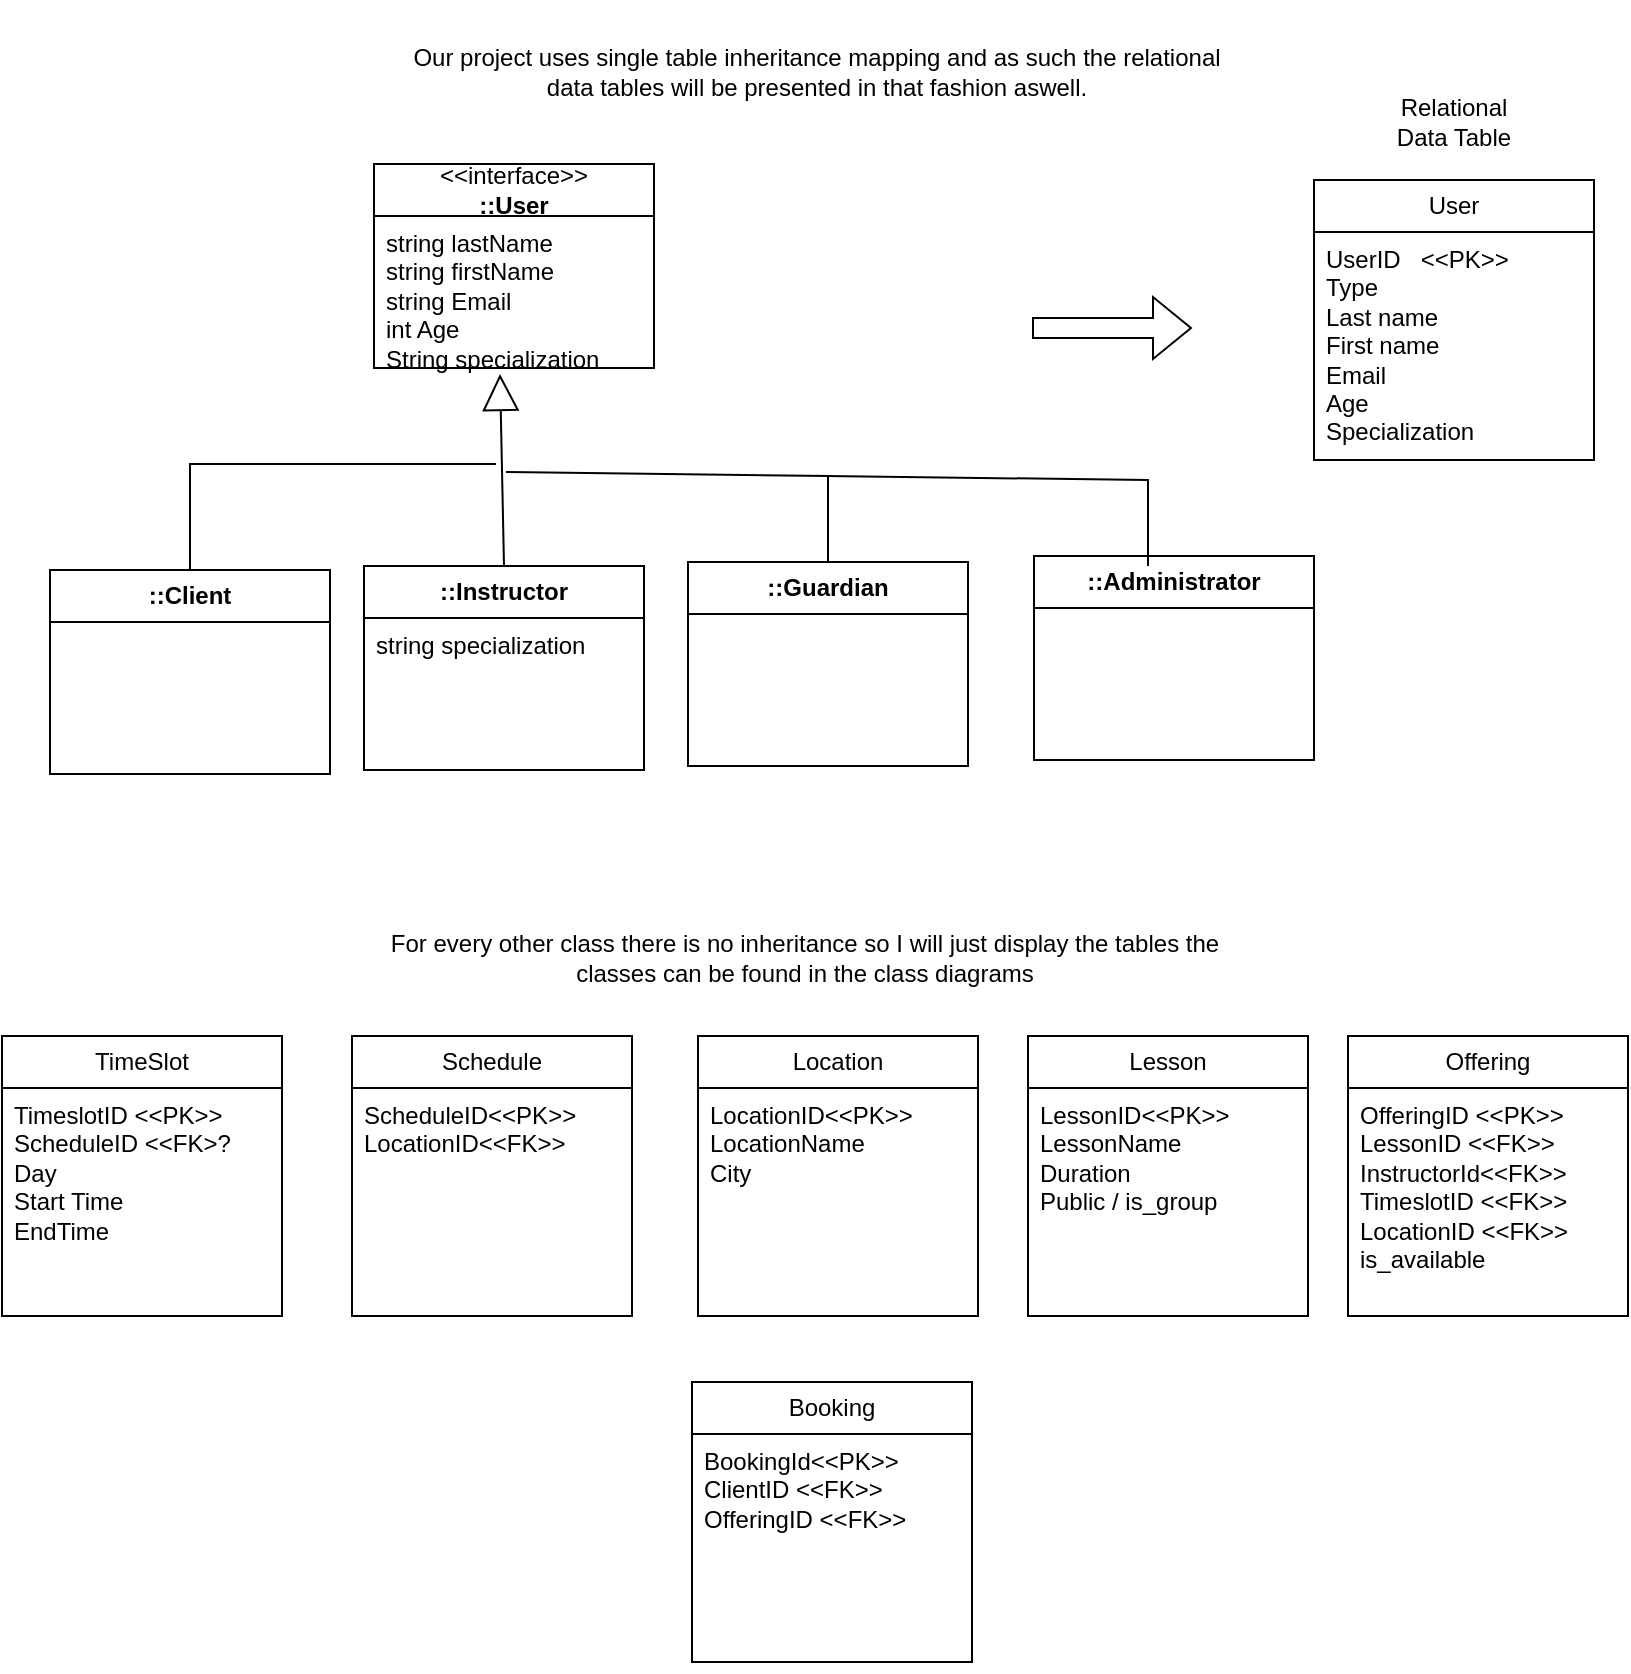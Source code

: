 <mxfile version="24.8.6">
  <diagram name="Page-1" id="zGTk6wpetBWKAOHbwKwr">
    <mxGraphModel dx="1678" dy="931" grid="0" gridSize="10" guides="1" tooltips="1" connect="1" arrows="1" fold="1" page="1" pageScale="1" pageWidth="850" pageHeight="1100" math="0" shadow="0">
      <root>
        <mxCell id="0" />
        <mxCell id="1" parent="0" />
        <mxCell id="_PxVnZW1iezcTUb5o3Xm-1" value="User" style="swimlane;fontStyle=0;childLayout=stackLayout;horizontal=1;startSize=26;fillColor=none;horizontalStack=0;resizeParent=1;resizeParentMax=0;resizeLast=0;collapsible=1;marginBottom=0;whiteSpace=wrap;html=1;" vertex="1" parent="1">
          <mxGeometry x="674" y="107" width="140" height="140" as="geometry" />
        </mxCell>
        <mxCell id="_PxVnZW1iezcTUb5o3Xm-2" value="UserID&amp;nbsp; &amp;nbsp;&amp;lt;&amp;lt;PK&amp;gt;&amp;gt;&lt;div&gt;Type&lt;/div&gt;&lt;div&gt;Last name&lt;/div&gt;&lt;div&gt;First name&lt;/div&gt;&lt;div&gt;Email&lt;/div&gt;&lt;div&gt;Age&lt;/div&gt;&lt;div&gt;Specialization&lt;/div&gt;" style="text;strokeColor=none;fillColor=none;align=left;verticalAlign=top;spacingLeft=4;spacingRight=4;overflow=hidden;rotatable=0;points=[[0,0.5],[1,0.5]];portConstraint=eastwest;whiteSpace=wrap;html=1;" vertex="1" parent="_PxVnZW1iezcTUb5o3Xm-1">
          <mxGeometry y="26" width="140" height="112" as="geometry" />
        </mxCell>
        <mxCell id="_PxVnZW1iezcTUb5o3Xm-4" value="+ field: type" style="text;strokeColor=none;fillColor=none;align=left;verticalAlign=top;spacingLeft=4;spacingRight=4;overflow=hidden;rotatable=0;points=[[0,0.5],[1,0.5]];portConstraint=eastwest;whiteSpace=wrap;html=1;" vertex="1" parent="_PxVnZW1iezcTUb5o3Xm-1">
          <mxGeometry y="138" width="140" height="2" as="geometry" />
        </mxCell>
        <mxCell id="_PxVnZW1iezcTUb5o3Xm-5" value="Our project uses single table inheritance mapping and as such the relational data tables will be presented in that fashion aswell." style="text;html=1;align=center;verticalAlign=middle;whiteSpace=wrap;rounded=0;" vertex="1" parent="1">
          <mxGeometry x="210" y="17" width="431" height="71" as="geometry" />
        </mxCell>
        <mxCell id="_PxVnZW1iezcTUb5o3Xm-6" value="&amp;lt;&amp;lt;interface&amp;gt;&amp;gt;&lt;div&gt;&lt;b&gt;::User&lt;/b&gt;&lt;/div&gt;" style="swimlane;fontStyle=0;childLayout=stackLayout;horizontal=1;startSize=26;fillColor=none;horizontalStack=0;resizeParent=1;resizeParentMax=0;resizeLast=0;collapsible=1;marginBottom=0;whiteSpace=wrap;html=1;" vertex="1" parent="1">
          <mxGeometry x="204" y="99" width="140" height="102" as="geometry" />
        </mxCell>
        <mxCell id="_PxVnZW1iezcTUb5o3Xm-8" value="string lastName&lt;div&gt;string firstName&lt;/div&gt;&lt;div&gt;string Email&lt;/div&gt;&lt;div&gt;int Age&lt;/div&gt;&lt;div&gt;String specialization&lt;/div&gt;" style="text;strokeColor=none;fillColor=none;align=left;verticalAlign=top;spacingLeft=4;spacingRight=4;overflow=hidden;rotatable=0;points=[[0,0.5],[1,0.5]];portConstraint=eastwest;whiteSpace=wrap;html=1;" vertex="1" parent="_PxVnZW1iezcTUb5o3Xm-6">
          <mxGeometry y="26" width="140" height="76" as="geometry" />
        </mxCell>
        <mxCell id="_PxVnZW1iezcTUb5o3Xm-9" value="&lt;div&gt;&lt;b&gt;::Client&lt;/b&gt;&lt;/div&gt;" style="swimlane;fontStyle=0;childLayout=stackLayout;horizontal=1;startSize=26;fillColor=none;horizontalStack=0;resizeParent=1;resizeParentMax=0;resizeLast=0;collapsible=1;marginBottom=0;whiteSpace=wrap;html=1;" vertex="1" parent="1">
          <mxGeometry x="42" y="302" width="140" height="102" as="geometry" />
        </mxCell>
        <mxCell id="_PxVnZW1iezcTUb5o3Xm-11" value="&lt;b&gt;::Instructor&lt;/b&gt;" style="swimlane;fontStyle=0;childLayout=stackLayout;horizontal=1;startSize=26;fillColor=none;horizontalStack=0;resizeParent=1;resizeParentMax=0;resizeLast=0;collapsible=1;marginBottom=0;whiteSpace=wrap;html=1;" vertex="1" parent="1">
          <mxGeometry x="199" y="300" width="140" height="102" as="geometry" />
        </mxCell>
        <mxCell id="_PxVnZW1iezcTUb5o3Xm-12" value="string specialization" style="text;strokeColor=none;fillColor=none;align=left;verticalAlign=top;spacingLeft=4;spacingRight=4;overflow=hidden;rotatable=0;points=[[0,0.5],[1,0.5]];portConstraint=eastwest;whiteSpace=wrap;html=1;" vertex="1" parent="_PxVnZW1iezcTUb5o3Xm-11">
          <mxGeometry y="26" width="140" height="76" as="geometry" />
        </mxCell>
        <mxCell id="_PxVnZW1iezcTUb5o3Xm-13" value="&lt;b&gt;::Guardian&lt;/b&gt;" style="swimlane;fontStyle=0;childLayout=stackLayout;horizontal=1;startSize=26;fillColor=none;horizontalStack=0;resizeParent=1;resizeParentMax=0;resizeLast=0;collapsible=1;marginBottom=0;whiteSpace=wrap;html=1;" vertex="1" parent="1">
          <mxGeometry x="361" y="298" width="140" height="102" as="geometry" />
        </mxCell>
        <mxCell id="_PxVnZW1iezcTUb5o3Xm-15" value="&lt;b&gt;::Administrator&lt;/b&gt;" style="swimlane;fontStyle=0;childLayout=stackLayout;horizontal=1;startSize=26;fillColor=none;horizontalStack=0;resizeParent=1;resizeParentMax=0;resizeLast=0;collapsible=1;marginBottom=0;whiteSpace=wrap;html=1;" vertex="1" parent="1">
          <mxGeometry x="534" y="295" width="140" height="102" as="geometry" />
        </mxCell>
        <mxCell id="_PxVnZW1iezcTUb5o3Xm-18" value="" style="endArrow=block;endSize=16;endFill=0;html=1;rounded=0;exitX=0.5;exitY=0;exitDx=0;exitDy=0;" edge="1" parent="1" source="_PxVnZW1iezcTUb5o3Xm-11">
          <mxGeometry width="160" relative="1" as="geometry">
            <mxPoint x="100" y="257" as="sourcePoint" />
            <mxPoint x="267" y="204" as="targetPoint" />
          </mxGeometry>
        </mxCell>
        <mxCell id="_PxVnZW1iezcTUb5o3Xm-21" value="" style="endArrow=none;html=1;rounded=0;exitX=0.5;exitY=0;exitDx=0;exitDy=0;" edge="1" parent="1" source="_PxVnZW1iezcTUb5o3Xm-13">
          <mxGeometry width="50" height="50" relative="1" as="geometry">
            <mxPoint x="399" y="340" as="sourcePoint" />
            <mxPoint x="270" y="253" as="targetPoint" />
            <Array as="points">
              <mxPoint x="431" y="255" />
            </Array>
          </mxGeometry>
        </mxCell>
        <mxCell id="_PxVnZW1iezcTUb5o3Xm-22" value="" style="endArrow=none;html=1;rounded=0;exitX=0.5;exitY=0;exitDx=0;exitDy=0;" edge="1" parent="1">
          <mxGeometry width="50" height="50" relative="1" as="geometry">
            <mxPoint x="591" y="300" as="sourcePoint" />
            <mxPoint x="430" y="255" as="targetPoint" />
            <Array as="points">
              <mxPoint x="591" y="257" />
            </Array>
          </mxGeometry>
        </mxCell>
        <mxCell id="_PxVnZW1iezcTUb5o3Xm-23" value="" style="endArrow=none;html=1;rounded=0;entryX=0.5;entryY=0;entryDx=0;entryDy=0;" edge="1" parent="1" target="_PxVnZW1iezcTUb5o3Xm-9">
          <mxGeometry width="50" height="50" relative="1" as="geometry">
            <mxPoint x="265" y="249" as="sourcePoint" />
            <mxPoint x="46.5" y="184" as="targetPoint" />
            <Array as="points">
              <mxPoint x="112" y="249" />
            </Array>
          </mxGeometry>
        </mxCell>
        <mxCell id="_PxVnZW1iezcTUb5o3Xm-24" value="" style="shape=flexArrow;endArrow=classic;html=1;rounded=0;" edge="1" parent="1">
          <mxGeometry width="50" height="50" relative="1" as="geometry">
            <mxPoint x="533" y="181" as="sourcePoint" />
            <mxPoint x="613" y="181" as="targetPoint" />
          </mxGeometry>
        </mxCell>
        <mxCell id="_PxVnZW1iezcTUb5o3Xm-25" value="Relational Data Table" style="text;html=1;align=center;verticalAlign=middle;whiteSpace=wrap;rounded=0;" vertex="1" parent="1">
          <mxGeometry x="714" y="63" width="60" height="30" as="geometry" />
        </mxCell>
        <mxCell id="_PxVnZW1iezcTUb5o3Xm-26" value="For every other class there is no inheritance so I will just display the tables the classes can be found in the class diagrams" style="text;html=1;align=center;verticalAlign=middle;whiteSpace=wrap;rounded=0;" vertex="1" parent="1">
          <mxGeometry x="204" y="460" width="431" height="71" as="geometry" />
        </mxCell>
        <mxCell id="_PxVnZW1iezcTUb5o3Xm-27" value="TimeSlot" style="swimlane;fontStyle=0;childLayout=stackLayout;horizontal=1;startSize=26;fillColor=none;horizontalStack=0;resizeParent=1;resizeParentMax=0;resizeLast=0;collapsible=1;marginBottom=0;whiteSpace=wrap;html=1;" vertex="1" parent="1">
          <mxGeometry x="18" y="535" width="140" height="140" as="geometry" />
        </mxCell>
        <mxCell id="_PxVnZW1iezcTUb5o3Xm-28" value="TimeslotID &amp;lt;&amp;lt;PK&amp;gt;&amp;gt;&lt;div&gt;ScheduleID &amp;lt;&amp;lt;FK&amp;gt;?&lt;/div&gt;&lt;div&gt;Day&lt;/div&gt;&lt;div&gt;Start Time&lt;/div&gt;&lt;div&gt;EndTime&lt;/div&gt;" style="text;strokeColor=none;fillColor=none;align=left;verticalAlign=top;spacingLeft=4;spacingRight=4;overflow=hidden;rotatable=0;points=[[0,0.5],[1,0.5]];portConstraint=eastwest;whiteSpace=wrap;html=1;" vertex="1" parent="_PxVnZW1iezcTUb5o3Xm-27">
          <mxGeometry y="26" width="140" height="112" as="geometry" />
        </mxCell>
        <mxCell id="_PxVnZW1iezcTUb5o3Xm-29" value="+ field: type" style="text;strokeColor=none;fillColor=none;align=left;verticalAlign=top;spacingLeft=4;spacingRight=4;overflow=hidden;rotatable=0;points=[[0,0.5],[1,0.5]];portConstraint=eastwest;whiteSpace=wrap;html=1;" vertex="1" parent="_PxVnZW1iezcTUb5o3Xm-27">
          <mxGeometry y="138" width="140" height="2" as="geometry" />
        </mxCell>
        <mxCell id="_PxVnZW1iezcTUb5o3Xm-30" value="Schedule" style="swimlane;fontStyle=0;childLayout=stackLayout;horizontal=1;startSize=26;fillColor=none;horizontalStack=0;resizeParent=1;resizeParentMax=0;resizeLast=0;collapsible=1;marginBottom=0;whiteSpace=wrap;html=1;" vertex="1" parent="1">
          <mxGeometry x="193" y="535" width="140" height="140" as="geometry" />
        </mxCell>
        <mxCell id="_PxVnZW1iezcTUb5o3Xm-31" value="ScheduleID&amp;lt;&amp;lt;PK&amp;gt;&amp;gt;&lt;div&gt;LocationID&amp;lt;&amp;lt;FK&amp;gt;&amp;gt;&lt;span style=&quot;color: rgba(0, 0, 0, 0); font-family: monospace; font-size: 0px; text-wrap-mode: nowrap; background-color: initial;&quot;&gt;%3CmxGraphModel%3E%3Croot%3E%3CmxCell%20id%3D%220%22%2F%3E%3CmxCell%20id%3D%221%22%20parent%3D%220%22%2F%3E%3CmxCell%20id%3D%222%22%20value%3D%22TimeSlot%22%20style%3D%22swimlane%3BfontStyle%3D0%3BchildLayout%3DstackLayout%3Bhorizontal%3D1%3BstartSize%3D26%3BfillColor%3Dnone%3BhorizontalStack%3D0%3BresizeParent%3D1%3BresizeParentMax%3D0%3BresizeLast%3D0%3Bcollapsible%3D1%3BmarginBottom%3D0%3BwhiteSpace%3Dwrap%3Bhtml%3D1%3B%22%20vertex%3D%221%22%20parent%3D%221%22%3E%3CmxGeometry%20x%3D%2218%22%20y%3D%22535%22%20width%3D%22140%22%20height%3D%22140%22%20as%3D%22geometry%22%2F%3E%3C%2FmxCell%3E%3CmxCell%20id%3D%223%22%20value%3D%22TimeslotID%20%26amp%3Blt%3B%26amp%3Blt%3BPK%26amp%3Bgt%3B%26amp%3Bgt%3B%26lt%3Bdiv%26gt%3BScheduleID%20%26amp%3Blt%3B%26amp%3Blt%3BFK%26amp%3Bgt%3B%3F%26lt%3B%2Fdiv%26gt%3B%26lt%3Bdiv%26gt%3BDay%26lt%3B%2Fdiv%26gt%3B%26lt%3Bdiv%26gt%3BStart%20Time%26lt%3B%2Fdiv%26gt%3B%26lt%3Bdiv%26gt%3BEndTime%26lt%3B%2Fdiv%26gt%3B%22%20style%3D%22text%3BstrokeColor%3Dnone%3BfillColor%3Dnone%3Balign%3Dleft%3BverticalAlign%3Dtop%3BspacingLeft%3D4%3BspacingRight%3D4%3Boverflow%3Dhidden%3Brotatable%3D0%3Bpoints%3D%5B%5B0%2C0.5%5D%2C%5B1%2C0.5%5D%5D%3BportConstraint%3Deastwest%3BwhiteSpace%3Dwrap%3Bhtml%3D1%3B%22%20vertex%3D%221%22%20parent%3D%222%22%3E%3CmxGeometry%20y%3D%2226%22%20width%3D%22140%22%20height%3D%22112%22%20as%3D%22geometry%22%2F%3E%3C%2FmxCell%3E%3CmxCell%20id%3D%224%22%20value%3D%22%2B%20field%3A%20type%22%20style%3D%22text%3BstrokeColor%3Dnone%3BfillColor%3Dnone%3Balign%3Dleft%3BverticalAlign%3Dtop%3BspacingLeft%3D4%3BspacingRight%3D4%3Boverflow%3Dhidden%3Brotatable%3D0%3Bpoints%3D%5B%5B0%2C0.5%5D%2C%5B1%2C0.5%5D%5D%3BportConstraint%3Deastwest%3BwhiteSpace%3Dwrap%3Bhtml%3D1%3B%22%20vertex%3D%221%22%20parent%3D%222%22%3E%3CmxGeometry%20y%3D%22138%22%20width%3D%22140%22%20height%3D%222%22%20as%3D%22geometry%22%2F%3E%3C%2FmxCell%3E%3C%2Froot%3E%3C%2FmxGraphModel%3E&lt;/span&gt;&lt;/div&gt;" style="text;strokeColor=none;fillColor=none;align=left;verticalAlign=top;spacingLeft=4;spacingRight=4;overflow=hidden;rotatable=0;points=[[0,0.5],[1,0.5]];portConstraint=eastwest;whiteSpace=wrap;html=1;" vertex="1" parent="_PxVnZW1iezcTUb5o3Xm-30">
          <mxGeometry y="26" width="140" height="112" as="geometry" />
        </mxCell>
        <mxCell id="_PxVnZW1iezcTUb5o3Xm-32" value="+ field: type" style="text;strokeColor=none;fillColor=none;align=left;verticalAlign=top;spacingLeft=4;spacingRight=4;overflow=hidden;rotatable=0;points=[[0,0.5],[1,0.5]];portConstraint=eastwest;whiteSpace=wrap;html=1;" vertex="1" parent="_PxVnZW1iezcTUb5o3Xm-30">
          <mxGeometry y="138" width="140" height="2" as="geometry" />
        </mxCell>
        <mxCell id="_PxVnZW1iezcTUb5o3Xm-33" value="Location" style="swimlane;fontStyle=0;childLayout=stackLayout;horizontal=1;startSize=26;fillColor=none;horizontalStack=0;resizeParent=1;resizeParentMax=0;resizeLast=0;collapsible=1;marginBottom=0;whiteSpace=wrap;html=1;" vertex="1" parent="1">
          <mxGeometry x="366" y="535" width="140" height="140" as="geometry" />
        </mxCell>
        <mxCell id="_PxVnZW1iezcTUb5o3Xm-34" value="LocationID&amp;lt;&amp;lt;PK&amp;gt;&amp;gt;&lt;div&gt;LocationName&lt;/div&gt;&lt;div&gt;City&lt;span style=&quot;color: rgba(0, 0, 0, 0); font-family: monospace; font-size: 0px; text-wrap-mode: nowrap; background-color: initial;&quot;&gt;%3CmxGraphModel%3E%3Croot%3E%3CmxCell%20id%3D%220%22%2F%3E%3CmxCell%20id%3D%221%22%20parent%3D%220%22%2F%3E%3CmxCell%20id%3D%222%22%20value%3D%22TimeSlot%22%20style%3D%22swimlane%3BfontStyle%3D0%3BchildLayout%3DstackLayout%3Bhorizontal%3D1%3BstartSize%3D26%3BfillColor%3Dnone%3BhorizontalStack%3D0%3BresizeParent%3D1%3BresizeParentMax%3D0%3BresizeLast%3D0%3Bcollapsible%3D1%3BmarginBottom%3D0%3BwhiteSpace%3Dwrap%3Bhtml%3D1%3B%22%20vertex%3D%221%22%20parent%3D%221%22%3E%3CmxGeometry%20x%3D%2218%22%20y%3D%22535%22%20width%3D%22140%22%20height%3D%22140%22%20as%3D%22geometry%22%2F%3E%3C%2FmxCell%3E%3CmxCell%20id%3D%223%22%20value%3D%22TimeslotID%20%26amp%3Blt%3B%26amp%3Blt%3BPK%26amp%3Bgt%3B%26amp%3Bgt%3B%26lt%3Bdiv%26gt%3BScheduleID%20%26amp%3Blt%3B%26amp%3Blt%3BFK%26amp%3Bgt%3B%3F%26lt%3B%2Fdiv%26gt%3B%26lt%3Bdiv%26gt%3BDay%26lt%3B%2Fdiv%26gt%3B%26lt%3Bdiv%26gt%3BStart%20Time%26lt%3B%2Fdiv%26gt%3B%26lt%3Bdiv%26gt%3BEndTime%26lt%3B%2Fdiv%26gt%3B%22%20style%3D%22text%3BstrokeColor%3Dnone%3BfillColor%3Dnone%3Balign%3Dleft%3BverticalAlign%3Dtop%3BspacingLeft%3D4%3BspacingRight%3D4%3Boverflow%3Dhidden%3Brotatable%3D0%3Bpoints%3D%5B%5B0%2C0.5%5D%2C%5B1%2C0.5%5D%5D%3BportConstraint%3Deastwest%3BwhiteSpace%3Dwrap%3Bhtml%3D1%3B%22%20vertex%3D%221%22%20parent%3D%222%22%3E%3CmxGeometry%20y%3D%2226%22%20width%3D%22140%22%20height%3D%22112%22%20as%3D%22geometry%22%2F%3E%3C%2FmxCell%3E%3CmxCell%20id%3D%224%22%20value%3D%22%2B%20field%3A%20type%22%20style%3D%22text%3BstrokeColor%3Dnone%3BfillColor%3Dnone%3Balign%3Dleft%3BverticalAlign%3Dtop%3BspacingLeft%3D4%3BspacingRight%3D4%3Boverflow%3Dhidden%3Brotatable%3D0%3Bpoints%3D%5B%5B0%2C0.5%5D%2C%5B1%2C0.5%5D%5D%3BportConstraint%3Deastwest%3BwhiteSpace%3Dwrap%3Bhtml%3D1%3B%22%20vertex%3D%221%22%20parent%3D%222%22%3E%3CmxGeometry%20y%3D%22138%22%20width%3D%22140%22%20height%3D%222%22%20as%3D%22geometry%22%2F%3E%3C%2FmxCell%3E%3C%2Froot%3E%3C%2FmxGraphModel%3E&lt;/span&gt;&lt;/div&gt;" style="text;strokeColor=none;fillColor=none;align=left;verticalAlign=top;spacingLeft=4;spacingRight=4;overflow=hidden;rotatable=0;points=[[0,0.5],[1,0.5]];portConstraint=eastwest;whiteSpace=wrap;html=1;" vertex="1" parent="_PxVnZW1iezcTUb5o3Xm-33">
          <mxGeometry y="26" width="140" height="112" as="geometry" />
        </mxCell>
        <mxCell id="_PxVnZW1iezcTUb5o3Xm-35" value="+ field: type" style="text;strokeColor=none;fillColor=none;align=left;verticalAlign=top;spacingLeft=4;spacingRight=4;overflow=hidden;rotatable=0;points=[[0,0.5],[1,0.5]];portConstraint=eastwest;whiteSpace=wrap;html=1;" vertex="1" parent="_PxVnZW1iezcTUb5o3Xm-33">
          <mxGeometry y="138" width="140" height="2" as="geometry" />
        </mxCell>
        <mxCell id="_PxVnZW1iezcTUb5o3Xm-36" value="Lesson" style="swimlane;fontStyle=0;childLayout=stackLayout;horizontal=1;startSize=26;fillColor=none;horizontalStack=0;resizeParent=1;resizeParentMax=0;resizeLast=0;collapsible=1;marginBottom=0;whiteSpace=wrap;html=1;" vertex="1" parent="1">
          <mxGeometry x="531" y="535" width="140" height="140" as="geometry" />
        </mxCell>
        <mxCell id="_PxVnZW1iezcTUb5o3Xm-37" value="LessonID&amp;lt;&amp;lt;PK&amp;gt;&amp;gt;&lt;div&gt;LessonName&lt;/div&gt;&lt;div&gt;Duration&lt;/div&gt;&lt;div&gt;Public / is_group&lt;span style=&quot;color: rgba(0, 0, 0, 0); font-family: monospace; font-size: 0px; text-wrap-mode: nowrap; background-color: initial;&quot;&gt;%3CmxGraphModel%3E%3Croot%3E%3CmxCell%20id%3D%220%22%2F%3E%3CmxCell%20id%3D%221%22%20parent%3D%220%22%2F%3E%3CmxCell%20id%3D%222%22%20value%3D%22TimeSlot%22%20style%3D%22swimlane%3BfontStyle%3D0%3BchildLayout%3DstackLayout%3Bhorizontal%3D1%3BstartSize%3D26%3BfillColor%3Dnone%3BhorizontalStack%3D0%3BresizeParent%3D1%3BresizeParentMax%3D0%3BresizeLast%3D0%3Bcollapsible%3D1%3BmarginBottom%3D0%3BwhiteSpace%3Dwrap%3Bhtml%3D1%3B%22%20vertex%3D%221%22%20parent%3D%221%22%3E%3CmxGeometry%20x%3D%2218%22%20y%3D%22535%22%20width%3D%22140%22%20height%3D%22140%22%20as%3D%22geometry%22%2F%3E%3C%2FmxCell%3E%3CmxCell%20id%3D%223%22%20value%3D%22TimeslotID%20%26amp%3Blt%3B%26amp%3Blt%3BPK%26amp%3Bgt%3B%26amp%3Bgt%3B%26lt%3Bdiv%26gt%3BScheduleID%20%26amp%3Blt%3B%26amp%3Blt%3BFK%26amp%3Bgt%3B%3F%26lt%3B%2Fdiv%26gt%3B%26lt%3Bdiv%26gt%3BDay%26lt%3B%2Fdiv%26gt%3B%26lt%3Bdiv%26gt%3BStart%20Time%26lt%3B%2Fdiv%26gt%3B%26lt%3Bdiv%26gt%3BEndTime%26lt%3B%2Fdiv%26gt%3B%22%20style%3D%22text%3BstrokeColor%3Dnone%3BfillColor%3Dnone%3Balign%3Dleft%3BverticalAlign%3Dtop%3BspacingLeft%3D4%3BspacingRight%3D4%3Boverflow%3Dhidden%3Brotatable%3D0%3Bpoints%3D%5B%5B0%2C0.5%5D%2C%5B1%2C0.5%5D%5D%3BportConstraint%3Deastwest%3BwhiteSpace%3Dwrap%3Bhtml%3D1%3B%22%20vertex%3D%221%22%20parent%3D%222%22%3E%3CmxGeometry%20y%3D%2226%22%20width%3D%22140%22%20height%3D%22112%22%20as%3D%22geometry%22%2F%3E%3C%2FmxCell%3E%3CmxCell%20id%3D%224%22%20value%3D%22%2B%20field%3A%20type%22%20style%3D%22text%3BstrokeColor%3Dnone%3BfillColor%3Dnone%3Balign%3Dleft%3BverticalAlign%3Dtop%3BspacingLeft%3D4%3BspacingRight%3D4%3Boverflow%3Dhidden%3Brotatable%3D0%3Bpoints%3D%5B%5B0%2C0.5%5D%2C%5B1%2C0.5%5D%5D%3BportConstraint%3Deastwest%3BwhiteSpace%3Dwrap%3Bhtml%3D1%3B%22%20vertex%3D%221%22%20parent%3D%222%22%3E%3CmxGeometry%20y%3D%22138%22%20width%3D%22140%22%20height%3D%222%22%20as%3D%22geometry%22%2F%3E%3C%2FmxCell%3E%3C%2Froot%3E%3C%2FmxGraphModel%3E&lt;/span&gt;&lt;/div&gt;" style="text;strokeColor=none;fillColor=none;align=left;verticalAlign=top;spacingLeft=4;spacingRight=4;overflow=hidden;rotatable=0;points=[[0,0.5],[1,0.5]];portConstraint=eastwest;whiteSpace=wrap;html=1;" vertex="1" parent="_PxVnZW1iezcTUb5o3Xm-36">
          <mxGeometry y="26" width="140" height="112" as="geometry" />
        </mxCell>
        <mxCell id="_PxVnZW1iezcTUb5o3Xm-38" value="+ field: type" style="text;strokeColor=none;fillColor=none;align=left;verticalAlign=top;spacingLeft=4;spacingRight=4;overflow=hidden;rotatable=0;points=[[0,0.5],[1,0.5]];portConstraint=eastwest;whiteSpace=wrap;html=1;" vertex="1" parent="_PxVnZW1iezcTUb5o3Xm-36">
          <mxGeometry y="138" width="140" height="2" as="geometry" />
        </mxCell>
        <mxCell id="_PxVnZW1iezcTUb5o3Xm-39" value="Offering" style="swimlane;fontStyle=0;childLayout=stackLayout;horizontal=1;startSize=26;fillColor=none;horizontalStack=0;resizeParent=1;resizeParentMax=0;resizeLast=0;collapsible=1;marginBottom=0;whiteSpace=wrap;html=1;" vertex="1" parent="1">
          <mxGeometry x="691" y="535" width="140" height="140" as="geometry" />
        </mxCell>
        <mxCell id="_PxVnZW1iezcTUb5o3Xm-40" value="OfferingID &amp;lt;&amp;lt;PK&amp;gt;&amp;gt;&lt;div&gt;LessonID &amp;lt;&amp;lt;FK&amp;gt;&amp;gt;&lt;/div&gt;&lt;div&gt;InstructorId&amp;lt;&amp;lt;FK&amp;gt;&amp;gt;&lt;/div&gt;&lt;div&gt;TimeslotID &amp;lt;&amp;lt;FK&amp;gt;&amp;gt;&lt;/div&gt;&lt;div&gt;LocationID &amp;lt;&amp;lt;FK&amp;gt;&amp;gt;&lt;/div&gt;&lt;div&gt;is_available&lt;/div&gt;" style="text;strokeColor=none;fillColor=none;align=left;verticalAlign=top;spacingLeft=4;spacingRight=4;overflow=hidden;rotatable=0;points=[[0,0.5],[1,0.5]];portConstraint=eastwest;whiteSpace=wrap;html=1;" vertex="1" parent="_PxVnZW1iezcTUb5o3Xm-39">
          <mxGeometry y="26" width="140" height="112" as="geometry" />
        </mxCell>
        <mxCell id="_PxVnZW1iezcTUb5o3Xm-41" value="+ field: type" style="text;strokeColor=none;fillColor=none;align=left;verticalAlign=top;spacingLeft=4;spacingRight=4;overflow=hidden;rotatable=0;points=[[0,0.5],[1,0.5]];portConstraint=eastwest;whiteSpace=wrap;html=1;" vertex="1" parent="_PxVnZW1iezcTUb5o3Xm-39">
          <mxGeometry y="138" width="140" height="2" as="geometry" />
        </mxCell>
        <mxCell id="_PxVnZW1iezcTUb5o3Xm-42" value="Booking" style="swimlane;fontStyle=0;childLayout=stackLayout;horizontal=1;startSize=26;fillColor=none;horizontalStack=0;resizeParent=1;resizeParentMax=0;resizeLast=0;collapsible=1;marginBottom=0;whiteSpace=wrap;html=1;" vertex="1" parent="1">
          <mxGeometry x="363" y="708" width="140" height="140" as="geometry" />
        </mxCell>
        <mxCell id="_PxVnZW1iezcTUb5o3Xm-43" value="BookingId&amp;lt;&amp;lt;PK&amp;gt;&amp;gt;&lt;div&gt;ClientID &amp;lt;&amp;lt;FK&amp;gt;&amp;gt;&lt;/div&gt;&lt;div&gt;OfferingID &amp;lt;&amp;lt;FK&amp;gt;&amp;gt;&lt;/div&gt;" style="text;strokeColor=none;fillColor=none;align=left;verticalAlign=top;spacingLeft=4;spacingRight=4;overflow=hidden;rotatable=0;points=[[0,0.5],[1,0.5]];portConstraint=eastwest;whiteSpace=wrap;html=1;" vertex="1" parent="_PxVnZW1iezcTUb5o3Xm-42">
          <mxGeometry y="26" width="140" height="112" as="geometry" />
        </mxCell>
        <mxCell id="_PxVnZW1iezcTUb5o3Xm-44" value="+ field: type" style="text;strokeColor=none;fillColor=none;align=left;verticalAlign=top;spacingLeft=4;spacingRight=4;overflow=hidden;rotatable=0;points=[[0,0.5],[1,0.5]];portConstraint=eastwest;whiteSpace=wrap;html=1;" vertex="1" parent="_PxVnZW1iezcTUb5o3Xm-42">
          <mxGeometry y="138" width="140" height="2" as="geometry" />
        </mxCell>
      </root>
    </mxGraphModel>
  </diagram>
</mxfile>
